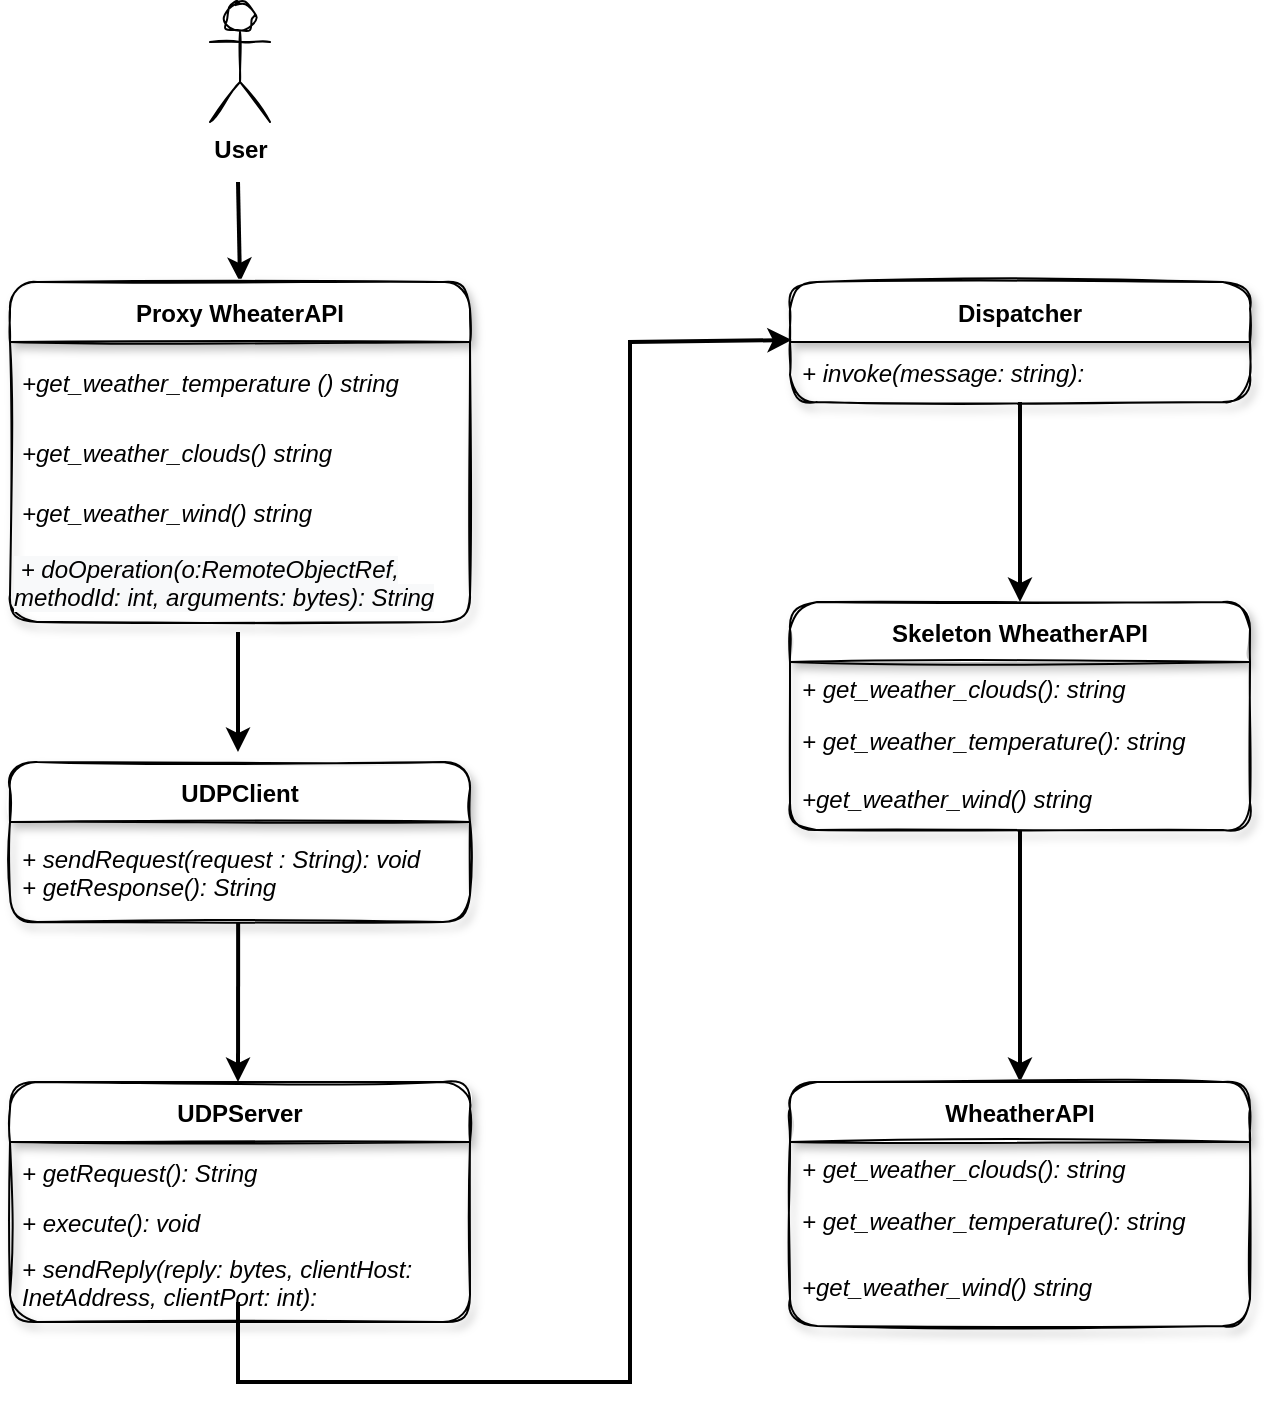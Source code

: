 <mxfile version="20.0.1" type="github">
  <diagram id="C5RBs43oDa-KdzZeNtuy" name="Page-1">
    <mxGraphModel dx="1185" dy="1836" grid="1" gridSize="10" guides="1" tooltips="1" connect="1" arrows="1" fold="1" page="1" pageScale="1" pageWidth="827" pageHeight="1169" background="#ffffff" math="0" shadow="0">
      <root>
        <mxCell id="WIyWlLk6GJQsqaUBKTNV-0" />
        <mxCell id="WIyWlLk6GJQsqaUBKTNV-1" parent="WIyWlLk6GJQsqaUBKTNV-0" />
        <mxCell id="2OgS9GY9USkNKnzFL5xh-16" value="&lt;b&gt;User&lt;/b&gt;" style="shape=umlActor;verticalLabelPosition=bottom;verticalAlign=top;html=1;outlineConnect=0;shadow=0;sketch=1;" parent="WIyWlLk6GJQsqaUBKTNV-1" vertex="1">
          <mxGeometry x="170" y="-50" width="30" height="60" as="geometry" />
        </mxCell>
        <mxCell id="2OgS9GY9USkNKnzFL5xh-18" value="" style="endArrow=classic;html=1;rounded=0;entryX=0.5;entryY=0;entryDx=0;entryDy=0;strokeWidth=2;" parent="WIyWlLk6GJQsqaUBKTNV-1" edge="1" target="2OgS9GY9USkNKnzFL5xh-86">
          <mxGeometry width="50" height="50" relative="1" as="geometry">
            <mxPoint x="184" y="40" as="sourcePoint" />
            <mxPoint x="64" y="189.66" as="targetPoint" />
          </mxGeometry>
        </mxCell>
        <mxCell id="2OgS9GY9USkNKnzFL5xh-24" value="" style="endArrow=classic;html=1;rounded=0;strokeWidth=2;" parent="WIyWlLk6GJQsqaUBKTNV-1" edge="1">
          <mxGeometry width="50" height="50" relative="1" as="geometry">
            <mxPoint x="184" y="265" as="sourcePoint" />
            <mxPoint x="184" y="325" as="targetPoint" />
            <Array as="points">
              <mxPoint x="184" y="295" />
            </Array>
          </mxGeometry>
        </mxCell>
        <mxCell id="2OgS9GY9USkNKnzFL5xh-25" value="UDPClient" style="swimlane;fontStyle=1;childLayout=stackLayout;horizontal=1;startSize=30;horizontalStack=0;resizeParent=1;resizeParentMax=0;resizeLast=0;collapsible=1;marginBottom=0;shadow=1;rounded=1;sketch=1;" parent="WIyWlLk6GJQsqaUBKTNV-1" vertex="1">
          <mxGeometry x="70" y="330" width="230" height="80" as="geometry" />
        </mxCell>
        <mxCell id="2OgS9GY9USkNKnzFL5xh-26" value="+ sendRequest(request : String): void&#xa;+ getResponse(): String" style="text;align=left;verticalAlign=middle;spacingLeft=4;spacingRight=4;overflow=hidden;points=[[0,0.5],[1,0.5]];portConstraint=eastwest;rotatable=0;fontStyle=2" parent="2OgS9GY9USkNKnzFL5xh-25" vertex="1">
          <mxGeometry y="30" width="230" height="50" as="geometry" />
        </mxCell>
        <mxCell id="2OgS9GY9USkNKnzFL5xh-33" value="" style="endArrow=classic;html=1;rounded=0;exitX=0.496;exitY=1;exitDx=0;exitDy=0;exitPerimeter=0;strokeWidth=2;" parent="2OgS9GY9USkNKnzFL5xh-25" source="2OgS9GY9USkNKnzFL5xh-26" edge="1">
          <mxGeometry width="50" height="50" relative="1" as="geometry">
            <mxPoint x="114" y="130" as="sourcePoint" />
            <mxPoint x="114" y="160" as="targetPoint" />
          </mxGeometry>
        </mxCell>
        <mxCell id="2OgS9GY9USkNKnzFL5xh-27" value="UDPServer" style="swimlane;fontStyle=1;childLayout=stackLayout;horizontal=1;startSize=30;horizontalStack=0;resizeParent=1;resizeParentMax=0;resizeLast=0;collapsible=1;marginBottom=0;rounded=1;shadow=1;sketch=1;" parent="WIyWlLk6GJQsqaUBKTNV-1" vertex="1">
          <mxGeometry x="70" y="490" width="230" height="120" as="geometry" />
        </mxCell>
        <mxCell id="2OgS9GY9USkNKnzFL5xh-28" value="+ getRequest(): String" style="text;align=left;verticalAlign=middle;spacingLeft=4;spacingRight=4;overflow=hidden;points=[[0,0.5],[1,0.5]];portConstraint=eastwest;rotatable=0;fontStyle=2" parent="2OgS9GY9USkNKnzFL5xh-27" vertex="1">
          <mxGeometry y="30" width="230" height="30" as="geometry" />
        </mxCell>
        <mxCell id="2OgS9GY9USkNKnzFL5xh-29" value="+ execute(): void" style="text;align=left;verticalAlign=middle;spacingLeft=4;spacingRight=4;overflow=hidden;points=[[0,0.5],[1,0.5]];portConstraint=eastwest;rotatable=0;fontStyle=2" parent="2OgS9GY9USkNKnzFL5xh-27" vertex="1">
          <mxGeometry y="60" width="230" height="20" as="geometry" />
        </mxCell>
        <mxCell id="2OgS9GY9USkNKnzFL5xh-30" value="+ sendReply(reply: bytes, clientHost:&#xa;InetAddress, clientPort: int):" style="text;align=left;verticalAlign=middle;spacingLeft=4;spacingRight=4;overflow=hidden;points=[[0,0.5],[1,0.5]];portConstraint=eastwest;rotatable=0;fontStyle=2" parent="2OgS9GY9USkNKnzFL5xh-27" vertex="1">
          <mxGeometry y="80" width="230" height="40" as="geometry" />
        </mxCell>
        <mxCell id="U1TYWmcZkouJwMEupEVX-0" style="edgeStyle=orthogonalEdgeStyle;rounded=0;orthogonalLoop=1;jettySize=auto;html=1;entryX=0.5;entryY=0;entryDx=0;entryDy=0;strokeWidth=2;" edge="1" parent="WIyWlLk6GJQsqaUBKTNV-1" source="2OgS9GY9USkNKnzFL5xh-34" target="2OgS9GY9USkNKnzFL5xh-38">
          <mxGeometry relative="1" as="geometry" />
        </mxCell>
        <mxCell id="2OgS9GY9USkNKnzFL5xh-34" value="Dispatcher" style="swimlane;fontStyle=1;childLayout=stackLayout;horizontal=1;startSize=30;horizontalStack=0;resizeParent=1;resizeParentMax=0;resizeLast=0;collapsible=1;marginBottom=0;rounded=1;shadow=1;sketch=1;" parent="WIyWlLk6GJQsqaUBKTNV-1" vertex="1">
          <mxGeometry x="460" y="90" width="230" height="60" as="geometry" />
        </mxCell>
        <mxCell id="2OgS9GY9USkNKnzFL5xh-35" value="+ invoke(message: string):" style="text;align=left;verticalAlign=middle;spacingLeft=4;spacingRight=4;overflow=hidden;points=[[0,0.5],[1,0.5]];portConstraint=eastwest;rotatable=0;fontStyle=2" parent="2OgS9GY9USkNKnzFL5xh-34" vertex="1">
          <mxGeometry y="30" width="230" height="30" as="geometry" />
        </mxCell>
        <mxCell id="2OgS9GY9USkNKnzFL5xh-37" value="" style="endArrow=classic;html=1;rounded=0;entryX=0.004;entryY=-0.033;entryDx=0;entryDy=0;entryPerimeter=0;strokeWidth=2;" parent="WIyWlLk6GJQsqaUBKTNV-1" target="2OgS9GY9USkNKnzFL5xh-35" edge="1">
          <mxGeometry width="50" height="50" relative="1" as="geometry">
            <mxPoint x="184" y="600" as="sourcePoint" />
            <mxPoint x="364" y="120" as="targetPoint" />
            <Array as="points">
              <mxPoint x="184" y="640" />
              <mxPoint x="380" y="640" />
              <mxPoint x="380" y="380" />
              <mxPoint x="380" y="120" />
            </Array>
          </mxGeometry>
        </mxCell>
        <mxCell id="U1TYWmcZkouJwMEupEVX-1" style="edgeStyle=orthogonalEdgeStyle;rounded=0;orthogonalLoop=1;jettySize=auto;html=1;entryX=0.5;entryY=0;entryDx=0;entryDy=0;strokeWidth=2;" edge="1" parent="WIyWlLk6GJQsqaUBKTNV-1" source="2OgS9GY9USkNKnzFL5xh-38" target="2OgS9GY9USkNKnzFL5xh-97">
          <mxGeometry relative="1" as="geometry" />
        </mxCell>
        <mxCell id="2OgS9GY9USkNKnzFL5xh-38" value="Skeleton WheatherAPI" style="swimlane;fontStyle=1;childLayout=stackLayout;horizontal=1;startSize=30;horizontalStack=0;resizeParent=1;resizeParentMax=0;resizeLast=0;collapsible=1;marginBottom=0;rounded=1;shadow=1;sketch=1;" parent="WIyWlLk6GJQsqaUBKTNV-1" vertex="1">
          <mxGeometry x="460" y="250" width="230" height="114" as="geometry" />
        </mxCell>
        <mxCell id="kv7w3m1gfZ2kA-0OH5Vi-0" value="+ get_weather_clouds(): string&#xa;&#xa;+ get_weather_temperature(): string&#xa;" style="text;align=left;verticalAlign=top;spacingLeft=4;spacingRight=4;overflow=hidden;rotatable=0;points=[[0,0.5],[1,0.5]];portConstraint=eastwest;fontStyle=2" parent="2OgS9GY9USkNKnzFL5xh-38" vertex="1">
          <mxGeometry y="30" width="230" height="26" as="geometry" />
        </mxCell>
        <mxCell id="kv7w3m1gfZ2kA-0OH5Vi-1" value="+ get_weather_temperature(): string&#xa;" style="text;align=left;verticalAlign=top;spacingLeft=4;spacingRight=4;overflow=hidden;rotatable=0;points=[[0,0.5],[1,0.5]];portConstraint=eastwest;fontStyle=2" parent="2OgS9GY9USkNKnzFL5xh-38" vertex="1">
          <mxGeometry y="56" width="230" height="26" as="geometry" />
        </mxCell>
        <mxCell id="2OgS9GY9USkNKnzFL5xh-96" value="+get_weather_wind() string" style="text;align=left;verticalAlign=middle;spacingLeft=4;spacingRight=4;overflow=hidden;points=[[0,0.5],[1,0.5]];portConstraint=eastwest;rotatable=0;fontStyle=2;shadow=0;labelBorderColor=none;labelBackgroundColor=none;" parent="2OgS9GY9USkNKnzFL5xh-38" vertex="1">
          <mxGeometry y="82" width="230" height="32" as="geometry" />
        </mxCell>
        <mxCell id="2OgS9GY9USkNKnzFL5xh-86" value="Proxy WheaterAPI" style="swimlane;fontStyle=1;childLayout=stackLayout;horizontal=1;startSize=30;horizontalStack=0;resizeParent=1;resizeParentMax=0;resizeLast=0;collapsible=1;marginBottom=0;shadow=1;rounded=1;sketch=1;" parent="WIyWlLk6GJQsqaUBKTNV-1" vertex="1">
          <mxGeometry x="70" y="90" width="230" height="170" as="geometry">
            <mxRectangle x="256" y="120" width="140" height="30" as="alternateBounds" />
          </mxGeometry>
        </mxCell>
        <mxCell id="2OgS9GY9USkNKnzFL5xh-87" value="+get_weather_temperature () string" style="text;align=left;verticalAlign=middle;spacingLeft=4;spacingRight=4;overflow=hidden;points=[[0,0.5],[1,0.5]];portConstraint=eastwest;rotatable=0;fontStyle=2" parent="2OgS9GY9USkNKnzFL5xh-86" vertex="1">
          <mxGeometry y="30" width="230" height="40" as="geometry" />
        </mxCell>
        <mxCell id="2OgS9GY9USkNKnzFL5xh-91" value="+get_weather_clouds() string " style="text;align=left;verticalAlign=middle;spacingLeft=4;spacingRight=4;overflow=hidden;points=[[0,0.5],[1,0.5]];portConstraint=eastwest;rotatable=0;fontStyle=2" parent="2OgS9GY9USkNKnzFL5xh-86" vertex="1">
          <mxGeometry y="70" width="230" height="30" as="geometry" />
        </mxCell>
        <mxCell id="2OgS9GY9USkNKnzFL5xh-95" value="+get_weather_wind() string" style="text;align=left;verticalAlign=middle;spacingLeft=4;spacingRight=4;overflow=hidden;points=[[0,0.5],[1,0.5]];portConstraint=eastwest;rotatable=0;fontStyle=2;shadow=0;labelBorderColor=none;labelBackgroundColor=none;" parent="2OgS9GY9USkNKnzFL5xh-86" vertex="1">
          <mxGeometry y="100" width="230" height="30" as="geometry" />
        </mxCell>
        <mxCell id="TDfNReVKIFuyd54txaYC-0" value="&lt;i&gt;&lt;span style=&quot;color: rgb(0, 0, 0); font-family: Helvetica; font-size: 12px; font-variant-ligatures: normal; font-variant-caps: normal; font-weight: 400; letter-spacing: normal; orphans: 2; text-align: left; text-indent: 0px; text-transform: none; widows: 2; word-spacing: 0px; -webkit-text-stroke-width: 0px; background-color: rgb(248, 249, 250); text-decoration-thickness: initial; text-decoration-style: initial; text-decoration-color: initial; float: none; display: inline !important;&quot;&gt;&amp;nbsp;+ doOperation(o:RemoteObjectRef,&lt;/span&gt;&lt;br style=&quot;padding: 0px; margin: 0px; color: rgb(0, 0, 0); font-family: Helvetica; font-size: 12px; font-variant-ligatures: normal; font-variant-caps: normal; font-weight: 400; letter-spacing: normal; orphans: 2; text-align: left; text-indent: 0px; text-transform: none; widows: 2; word-spacing: 0px; -webkit-text-stroke-width: 0px; background-color: rgb(248, 249, 250); text-decoration-thickness: initial; text-decoration-style: initial; text-decoration-color: initial;&quot;&gt;&lt;span style=&quot;color: rgb(0, 0, 0); font-family: Helvetica; font-size: 12px; font-variant-ligatures: normal; font-variant-caps: normal; font-weight: 400; letter-spacing: normal; orphans: 2; text-align: left; text-indent: 0px; text-transform: none; widows: 2; word-spacing: 0px; -webkit-text-stroke-width: 0px; background-color: rgb(248, 249, 250); text-decoration-thickness: initial; text-decoration-style: initial; text-decoration-color: initial; float: none; display: inline !important;&quot;&gt;methodId: int, arguments: bytes): String&lt;/span&gt;&lt;/i&gt;" style="text;whiteSpace=wrap;html=1;" parent="2OgS9GY9USkNKnzFL5xh-86" vertex="1">
          <mxGeometry y="130" width="230" height="40" as="geometry" />
        </mxCell>
        <mxCell id="2OgS9GY9USkNKnzFL5xh-97" value="WheatherAPI" style="swimlane;fontStyle=1;childLayout=stackLayout;horizontal=1;startSize=30;horizontalStack=0;resizeParent=1;resizeParentMax=0;resizeLast=0;collapsible=1;marginBottom=0;rounded=1;shadow=1;sketch=1;" parent="WIyWlLk6GJQsqaUBKTNV-1" vertex="1">
          <mxGeometry x="460" y="490" width="230" height="122" as="geometry" />
        </mxCell>
        <mxCell id="2OgS9GY9USkNKnzFL5xh-98" value="+ get_weather_clouds(): string&#xa;&#xa;+ get_weather_temperature(): string&#xa;" style="text;align=left;verticalAlign=top;spacingLeft=4;spacingRight=4;overflow=hidden;rotatable=0;points=[[0,0.5],[1,0.5]];portConstraint=eastwest;fontStyle=2" parent="2OgS9GY9USkNKnzFL5xh-97" vertex="1">
          <mxGeometry y="30" width="230" height="26" as="geometry" />
        </mxCell>
        <mxCell id="2OgS9GY9USkNKnzFL5xh-99" value="+ get_weather_temperature(): string&#xa;" style="text;align=left;verticalAlign=top;spacingLeft=4;spacingRight=4;overflow=hidden;rotatable=0;points=[[0,0.5],[1,0.5]];portConstraint=eastwest;fontStyle=2" parent="2OgS9GY9USkNKnzFL5xh-97" vertex="1">
          <mxGeometry y="56" width="230" height="26" as="geometry" />
        </mxCell>
        <mxCell id="2OgS9GY9USkNKnzFL5xh-100" value="+get_weather_wind() string" style="text;align=left;verticalAlign=middle;spacingLeft=4;spacingRight=4;overflow=hidden;points=[[0,0.5],[1,0.5]];portConstraint=eastwest;rotatable=0;fontStyle=2;shadow=0;labelBorderColor=none;labelBackgroundColor=none;" parent="2OgS9GY9USkNKnzFL5xh-97" vertex="1">
          <mxGeometry y="82" width="230" height="40" as="geometry" />
        </mxCell>
      </root>
    </mxGraphModel>
  </diagram>
</mxfile>
